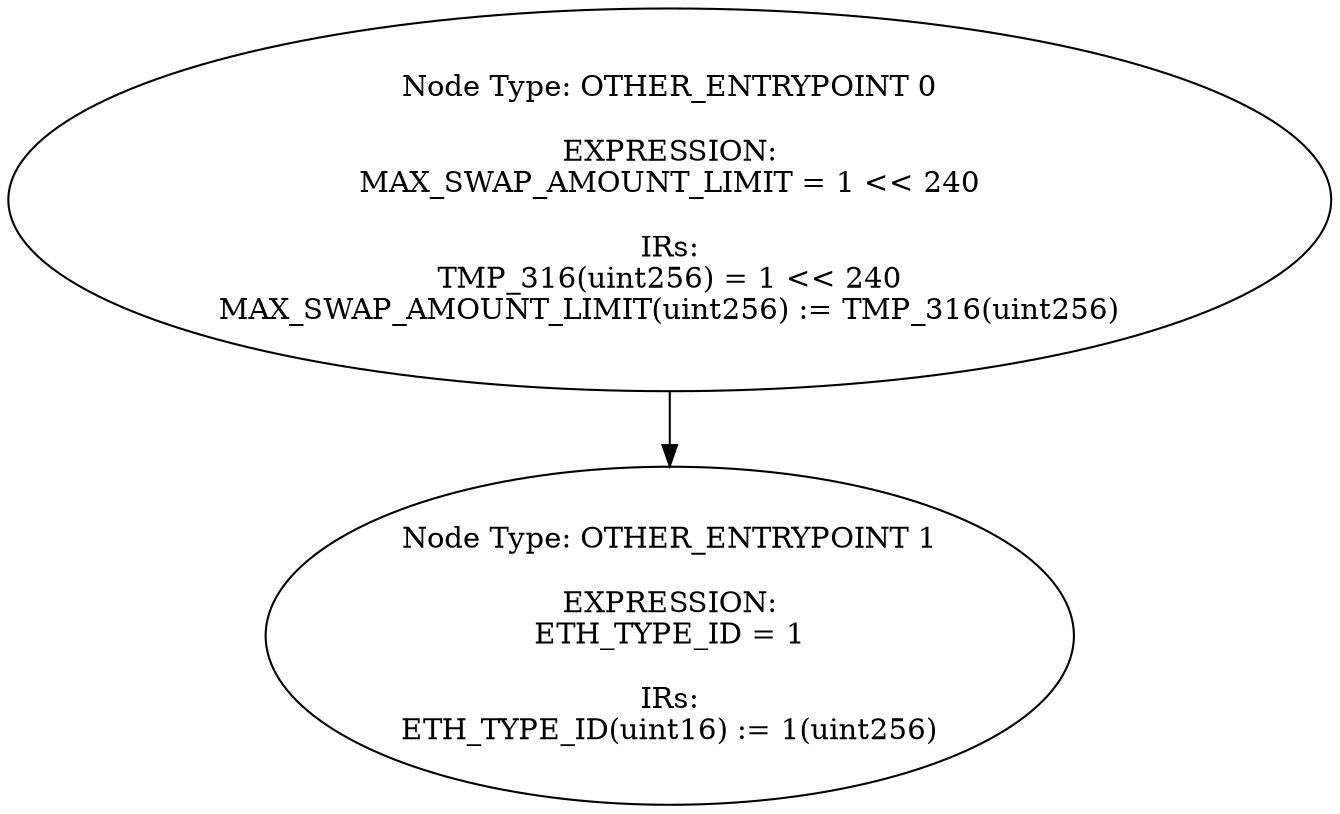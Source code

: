 digraph{
0[label="Node Type: OTHER_ENTRYPOINT 0

EXPRESSION:
MAX_SWAP_AMOUNT_LIMIT = 1 << 240

IRs:
TMP_316(uint256) = 1 << 240
MAX_SWAP_AMOUNT_LIMIT(uint256) := TMP_316(uint256)"];
0->1;
1[label="Node Type: OTHER_ENTRYPOINT 1

EXPRESSION:
ETH_TYPE_ID = 1

IRs:
ETH_TYPE_ID(uint16) := 1(uint256)"];
}
